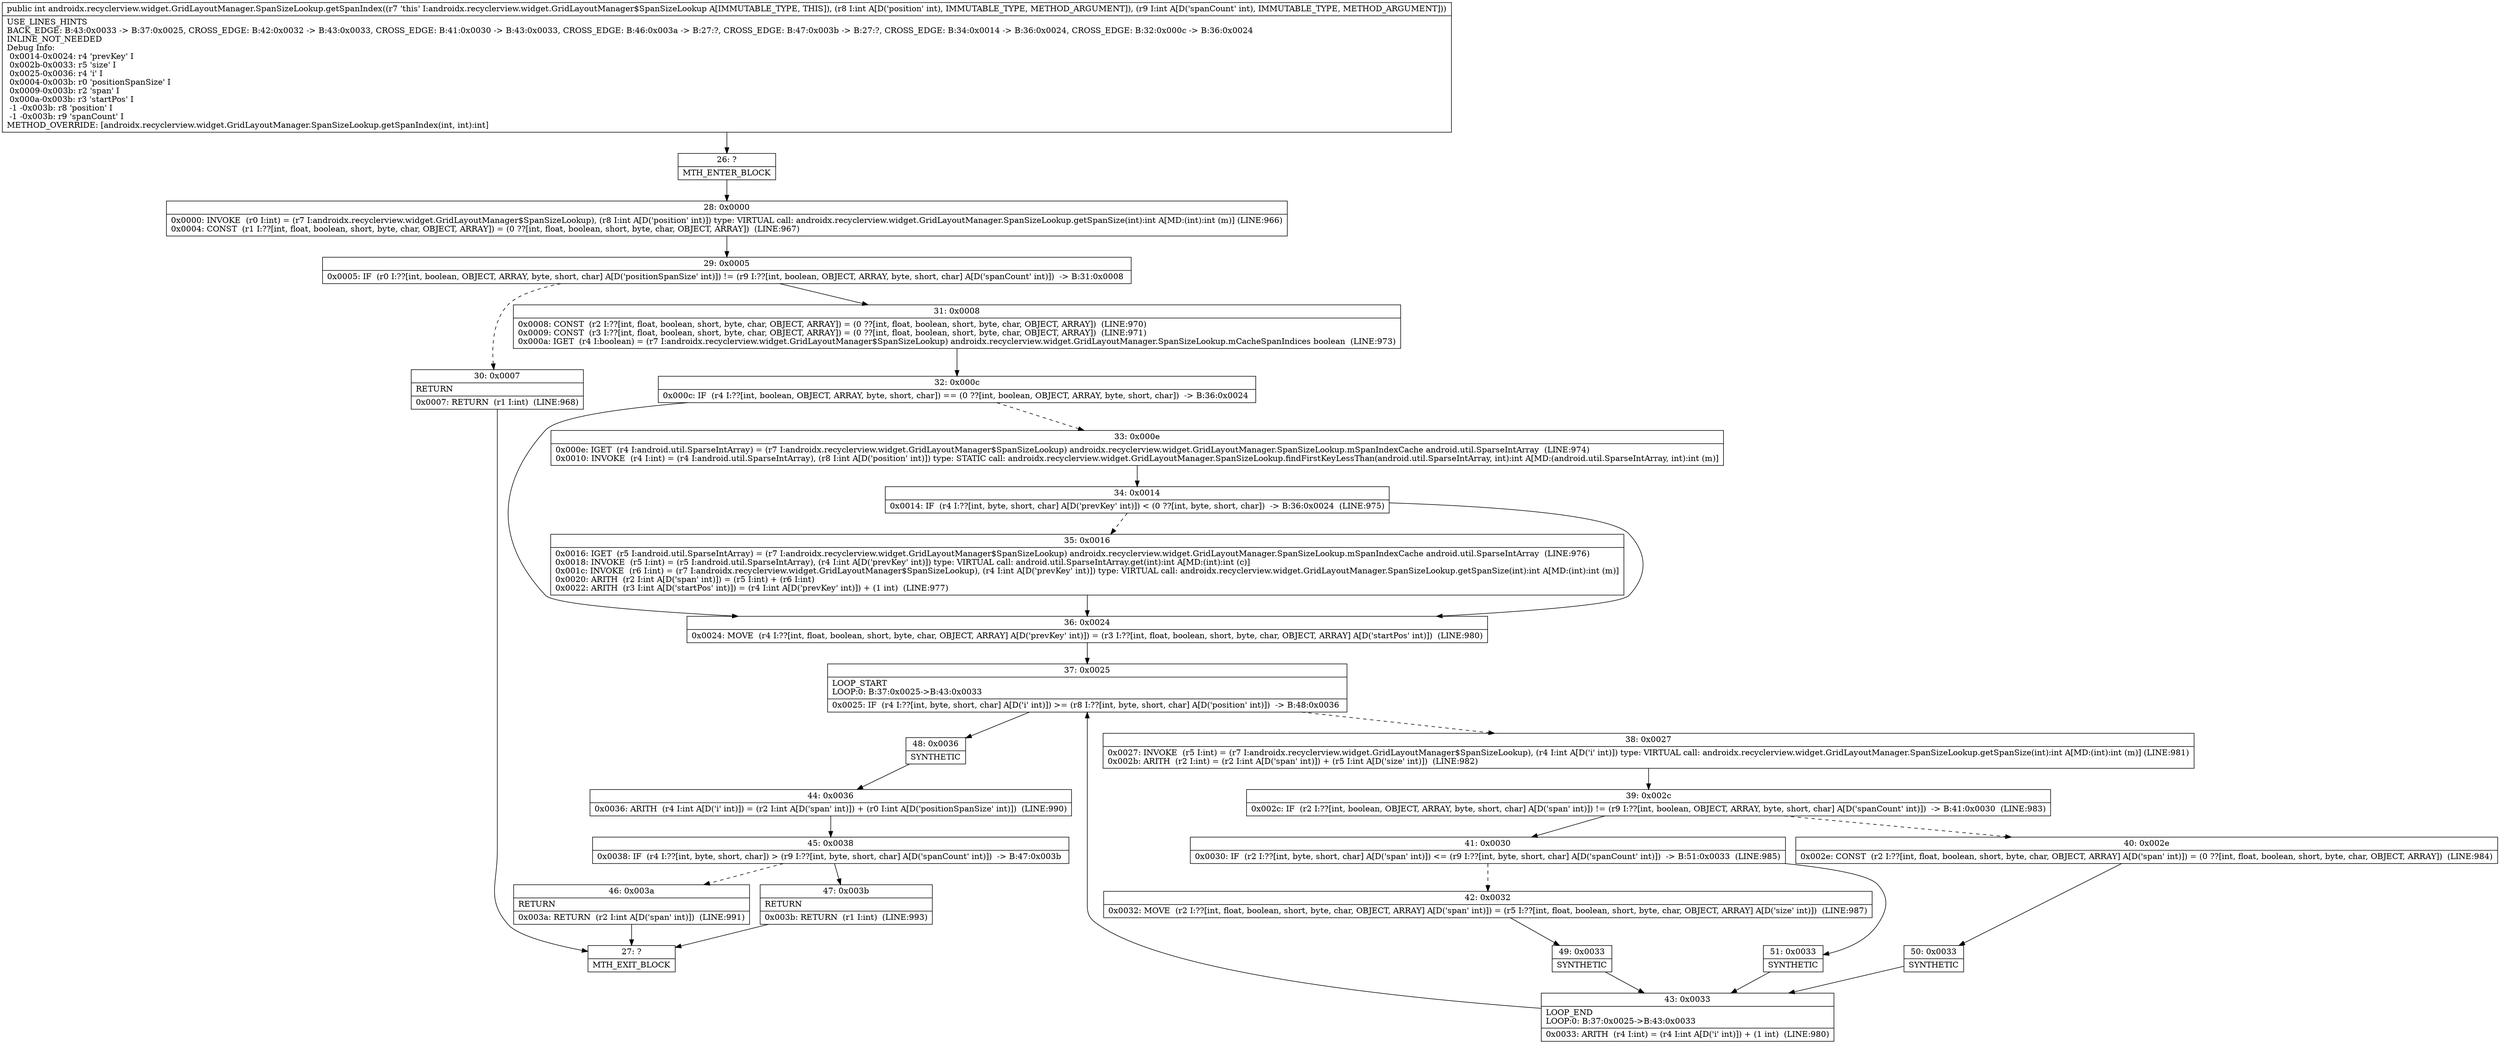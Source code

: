 digraph "CFG forandroidx.recyclerview.widget.GridLayoutManager.SpanSizeLookup.getSpanIndex(II)I" {
Node_26 [shape=record,label="{26\:\ ?|MTH_ENTER_BLOCK\l}"];
Node_28 [shape=record,label="{28\:\ 0x0000|0x0000: INVOKE  (r0 I:int) = (r7 I:androidx.recyclerview.widget.GridLayoutManager$SpanSizeLookup), (r8 I:int A[D('position' int)]) type: VIRTUAL call: androidx.recyclerview.widget.GridLayoutManager.SpanSizeLookup.getSpanSize(int):int A[MD:(int):int (m)] (LINE:966)\l0x0004: CONST  (r1 I:??[int, float, boolean, short, byte, char, OBJECT, ARRAY]) = (0 ??[int, float, boolean, short, byte, char, OBJECT, ARRAY])  (LINE:967)\l}"];
Node_29 [shape=record,label="{29\:\ 0x0005|0x0005: IF  (r0 I:??[int, boolean, OBJECT, ARRAY, byte, short, char] A[D('positionSpanSize' int)]) != (r9 I:??[int, boolean, OBJECT, ARRAY, byte, short, char] A[D('spanCount' int)])  \-\> B:31:0x0008 \l}"];
Node_30 [shape=record,label="{30\:\ 0x0007|RETURN\l|0x0007: RETURN  (r1 I:int)  (LINE:968)\l}"];
Node_27 [shape=record,label="{27\:\ ?|MTH_EXIT_BLOCK\l}"];
Node_31 [shape=record,label="{31\:\ 0x0008|0x0008: CONST  (r2 I:??[int, float, boolean, short, byte, char, OBJECT, ARRAY]) = (0 ??[int, float, boolean, short, byte, char, OBJECT, ARRAY])  (LINE:970)\l0x0009: CONST  (r3 I:??[int, float, boolean, short, byte, char, OBJECT, ARRAY]) = (0 ??[int, float, boolean, short, byte, char, OBJECT, ARRAY])  (LINE:971)\l0x000a: IGET  (r4 I:boolean) = (r7 I:androidx.recyclerview.widget.GridLayoutManager$SpanSizeLookup) androidx.recyclerview.widget.GridLayoutManager.SpanSizeLookup.mCacheSpanIndices boolean  (LINE:973)\l}"];
Node_32 [shape=record,label="{32\:\ 0x000c|0x000c: IF  (r4 I:??[int, boolean, OBJECT, ARRAY, byte, short, char]) == (0 ??[int, boolean, OBJECT, ARRAY, byte, short, char])  \-\> B:36:0x0024 \l}"];
Node_33 [shape=record,label="{33\:\ 0x000e|0x000e: IGET  (r4 I:android.util.SparseIntArray) = (r7 I:androidx.recyclerview.widget.GridLayoutManager$SpanSizeLookup) androidx.recyclerview.widget.GridLayoutManager.SpanSizeLookup.mSpanIndexCache android.util.SparseIntArray  (LINE:974)\l0x0010: INVOKE  (r4 I:int) = (r4 I:android.util.SparseIntArray), (r8 I:int A[D('position' int)]) type: STATIC call: androidx.recyclerview.widget.GridLayoutManager.SpanSizeLookup.findFirstKeyLessThan(android.util.SparseIntArray, int):int A[MD:(android.util.SparseIntArray, int):int (m)]\l}"];
Node_34 [shape=record,label="{34\:\ 0x0014|0x0014: IF  (r4 I:??[int, byte, short, char] A[D('prevKey' int)]) \< (0 ??[int, byte, short, char])  \-\> B:36:0x0024  (LINE:975)\l}"];
Node_35 [shape=record,label="{35\:\ 0x0016|0x0016: IGET  (r5 I:android.util.SparseIntArray) = (r7 I:androidx.recyclerview.widget.GridLayoutManager$SpanSizeLookup) androidx.recyclerview.widget.GridLayoutManager.SpanSizeLookup.mSpanIndexCache android.util.SparseIntArray  (LINE:976)\l0x0018: INVOKE  (r5 I:int) = (r5 I:android.util.SparseIntArray), (r4 I:int A[D('prevKey' int)]) type: VIRTUAL call: android.util.SparseIntArray.get(int):int A[MD:(int):int (c)]\l0x001c: INVOKE  (r6 I:int) = (r7 I:androidx.recyclerview.widget.GridLayoutManager$SpanSizeLookup), (r4 I:int A[D('prevKey' int)]) type: VIRTUAL call: androidx.recyclerview.widget.GridLayoutManager.SpanSizeLookup.getSpanSize(int):int A[MD:(int):int (m)]\l0x0020: ARITH  (r2 I:int A[D('span' int)]) = (r5 I:int) + (r6 I:int) \l0x0022: ARITH  (r3 I:int A[D('startPos' int)]) = (r4 I:int A[D('prevKey' int)]) + (1 int)  (LINE:977)\l}"];
Node_36 [shape=record,label="{36\:\ 0x0024|0x0024: MOVE  (r4 I:??[int, float, boolean, short, byte, char, OBJECT, ARRAY] A[D('prevKey' int)]) = (r3 I:??[int, float, boolean, short, byte, char, OBJECT, ARRAY] A[D('startPos' int)])  (LINE:980)\l}"];
Node_37 [shape=record,label="{37\:\ 0x0025|LOOP_START\lLOOP:0: B:37:0x0025\-\>B:43:0x0033\l|0x0025: IF  (r4 I:??[int, byte, short, char] A[D('i' int)]) \>= (r8 I:??[int, byte, short, char] A[D('position' int)])  \-\> B:48:0x0036 \l}"];
Node_38 [shape=record,label="{38\:\ 0x0027|0x0027: INVOKE  (r5 I:int) = (r7 I:androidx.recyclerview.widget.GridLayoutManager$SpanSizeLookup), (r4 I:int A[D('i' int)]) type: VIRTUAL call: androidx.recyclerview.widget.GridLayoutManager.SpanSizeLookup.getSpanSize(int):int A[MD:(int):int (m)] (LINE:981)\l0x002b: ARITH  (r2 I:int) = (r2 I:int A[D('span' int)]) + (r5 I:int A[D('size' int)])  (LINE:982)\l}"];
Node_39 [shape=record,label="{39\:\ 0x002c|0x002c: IF  (r2 I:??[int, boolean, OBJECT, ARRAY, byte, short, char] A[D('span' int)]) != (r9 I:??[int, boolean, OBJECT, ARRAY, byte, short, char] A[D('spanCount' int)])  \-\> B:41:0x0030  (LINE:983)\l}"];
Node_40 [shape=record,label="{40\:\ 0x002e|0x002e: CONST  (r2 I:??[int, float, boolean, short, byte, char, OBJECT, ARRAY] A[D('span' int)]) = (0 ??[int, float, boolean, short, byte, char, OBJECT, ARRAY])  (LINE:984)\l}"];
Node_50 [shape=record,label="{50\:\ 0x0033|SYNTHETIC\l}"];
Node_43 [shape=record,label="{43\:\ 0x0033|LOOP_END\lLOOP:0: B:37:0x0025\-\>B:43:0x0033\l|0x0033: ARITH  (r4 I:int) = (r4 I:int A[D('i' int)]) + (1 int)  (LINE:980)\l}"];
Node_41 [shape=record,label="{41\:\ 0x0030|0x0030: IF  (r2 I:??[int, byte, short, char] A[D('span' int)]) \<= (r9 I:??[int, byte, short, char] A[D('spanCount' int)])  \-\> B:51:0x0033  (LINE:985)\l}"];
Node_42 [shape=record,label="{42\:\ 0x0032|0x0032: MOVE  (r2 I:??[int, float, boolean, short, byte, char, OBJECT, ARRAY] A[D('span' int)]) = (r5 I:??[int, float, boolean, short, byte, char, OBJECT, ARRAY] A[D('size' int)])  (LINE:987)\l}"];
Node_49 [shape=record,label="{49\:\ 0x0033|SYNTHETIC\l}"];
Node_51 [shape=record,label="{51\:\ 0x0033|SYNTHETIC\l}"];
Node_48 [shape=record,label="{48\:\ 0x0036|SYNTHETIC\l}"];
Node_44 [shape=record,label="{44\:\ 0x0036|0x0036: ARITH  (r4 I:int A[D('i' int)]) = (r2 I:int A[D('span' int)]) + (r0 I:int A[D('positionSpanSize' int)])  (LINE:990)\l}"];
Node_45 [shape=record,label="{45\:\ 0x0038|0x0038: IF  (r4 I:??[int, byte, short, char]) \> (r9 I:??[int, byte, short, char] A[D('spanCount' int)])  \-\> B:47:0x003b \l}"];
Node_46 [shape=record,label="{46\:\ 0x003a|RETURN\l|0x003a: RETURN  (r2 I:int A[D('span' int)])  (LINE:991)\l}"];
Node_47 [shape=record,label="{47\:\ 0x003b|RETURN\l|0x003b: RETURN  (r1 I:int)  (LINE:993)\l}"];
MethodNode[shape=record,label="{public int androidx.recyclerview.widget.GridLayoutManager.SpanSizeLookup.getSpanIndex((r7 'this' I:androidx.recyclerview.widget.GridLayoutManager$SpanSizeLookup A[IMMUTABLE_TYPE, THIS]), (r8 I:int A[D('position' int), IMMUTABLE_TYPE, METHOD_ARGUMENT]), (r9 I:int A[D('spanCount' int), IMMUTABLE_TYPE, METHOD_ARGUMENT]))  | USE_LINES_HINTS\lBACK_EDGE: B:43:0x0033 \-\> B:37:0x0025, CROSS_EDGE: B:42:0x0032 \-\> B:43:0x0033, CROSS_EDGE: B:41:0x0030 \-\> B:43:0x0033, CROSS_EDGE: B:46:0x003a \-\> B:27:?, CROSS_EDGE: B:47:0x003b \-\> B:27:?, CROSS_EDGE: B:34:0x0014 \-\> B:36:0x0024, CROSS_EDGE: B:32:0x000c \-\> B:36:0x0024\lINLINE_NOT_NEEDED\lDebug Info:\l  0x0014\-0x0024: r4 'prevKey' I\l  0x002b\-0x0033: r5 'size' I\l  0x0025\-0x0036: r4 'i' I\l  0x0004\-0x003b: r0 'positionSpanSize' I\l  0x0009\-0x003b: r2 'span' I\l  0x000a\-0x003b: r3 'startPos' I\l  \-1 \-0x003b: r8 'position' I\l  \-1 \-0x003b: r9 'spanCount' I\lMETHOD_OVERRIDE: [androidx.recyclerview.widget.GridLayoutManager.SpanSizeLookup.getSpanIndex(int, int):int]\l}"];
MethodNode -> Node_26;Node_26 -> Node_28;
Node_28 -> Node_29;
Node_29 -> Node_30[style=dashed];
Node_29 -> Node_31;
Node_30 -> Node_27;
Node_31 -> Node_32;
Node_32 -> Node_33[style=dashed];
Node_32 -> Node_36;
Node_33 -> Node_34;
Node_34 -> Node_35[style=dashed];
Node_34 -> Node_36;
Node_35 -> Node_36;
Node_36 -> Node_37;
Node_37 -> Node_38[style=dashed];
Node_37 -> Node_48;
Node_38 -> Node_39;
Node_39 -> Node_40[style=dashed];
Node_39 -> Node_41;
Node_40 -> Node_50;
Node_50 -> Node_43;
Node_43 -> Node_37;
Node_41 -> Node_42[style=dashed];
Node_41 -> Node_51;
Node_42 -> Node_49;
Node_49 -> Node_43;
Node_51 -> Node_43;
Node_48 -> Node_44;
Node_44 -> Node_45;
Node_45 -> Node_46[style=dashed];
Node_45 -> Node_47;
Node_46 -> Node_27;
Node_47 -> Node_27;
}


